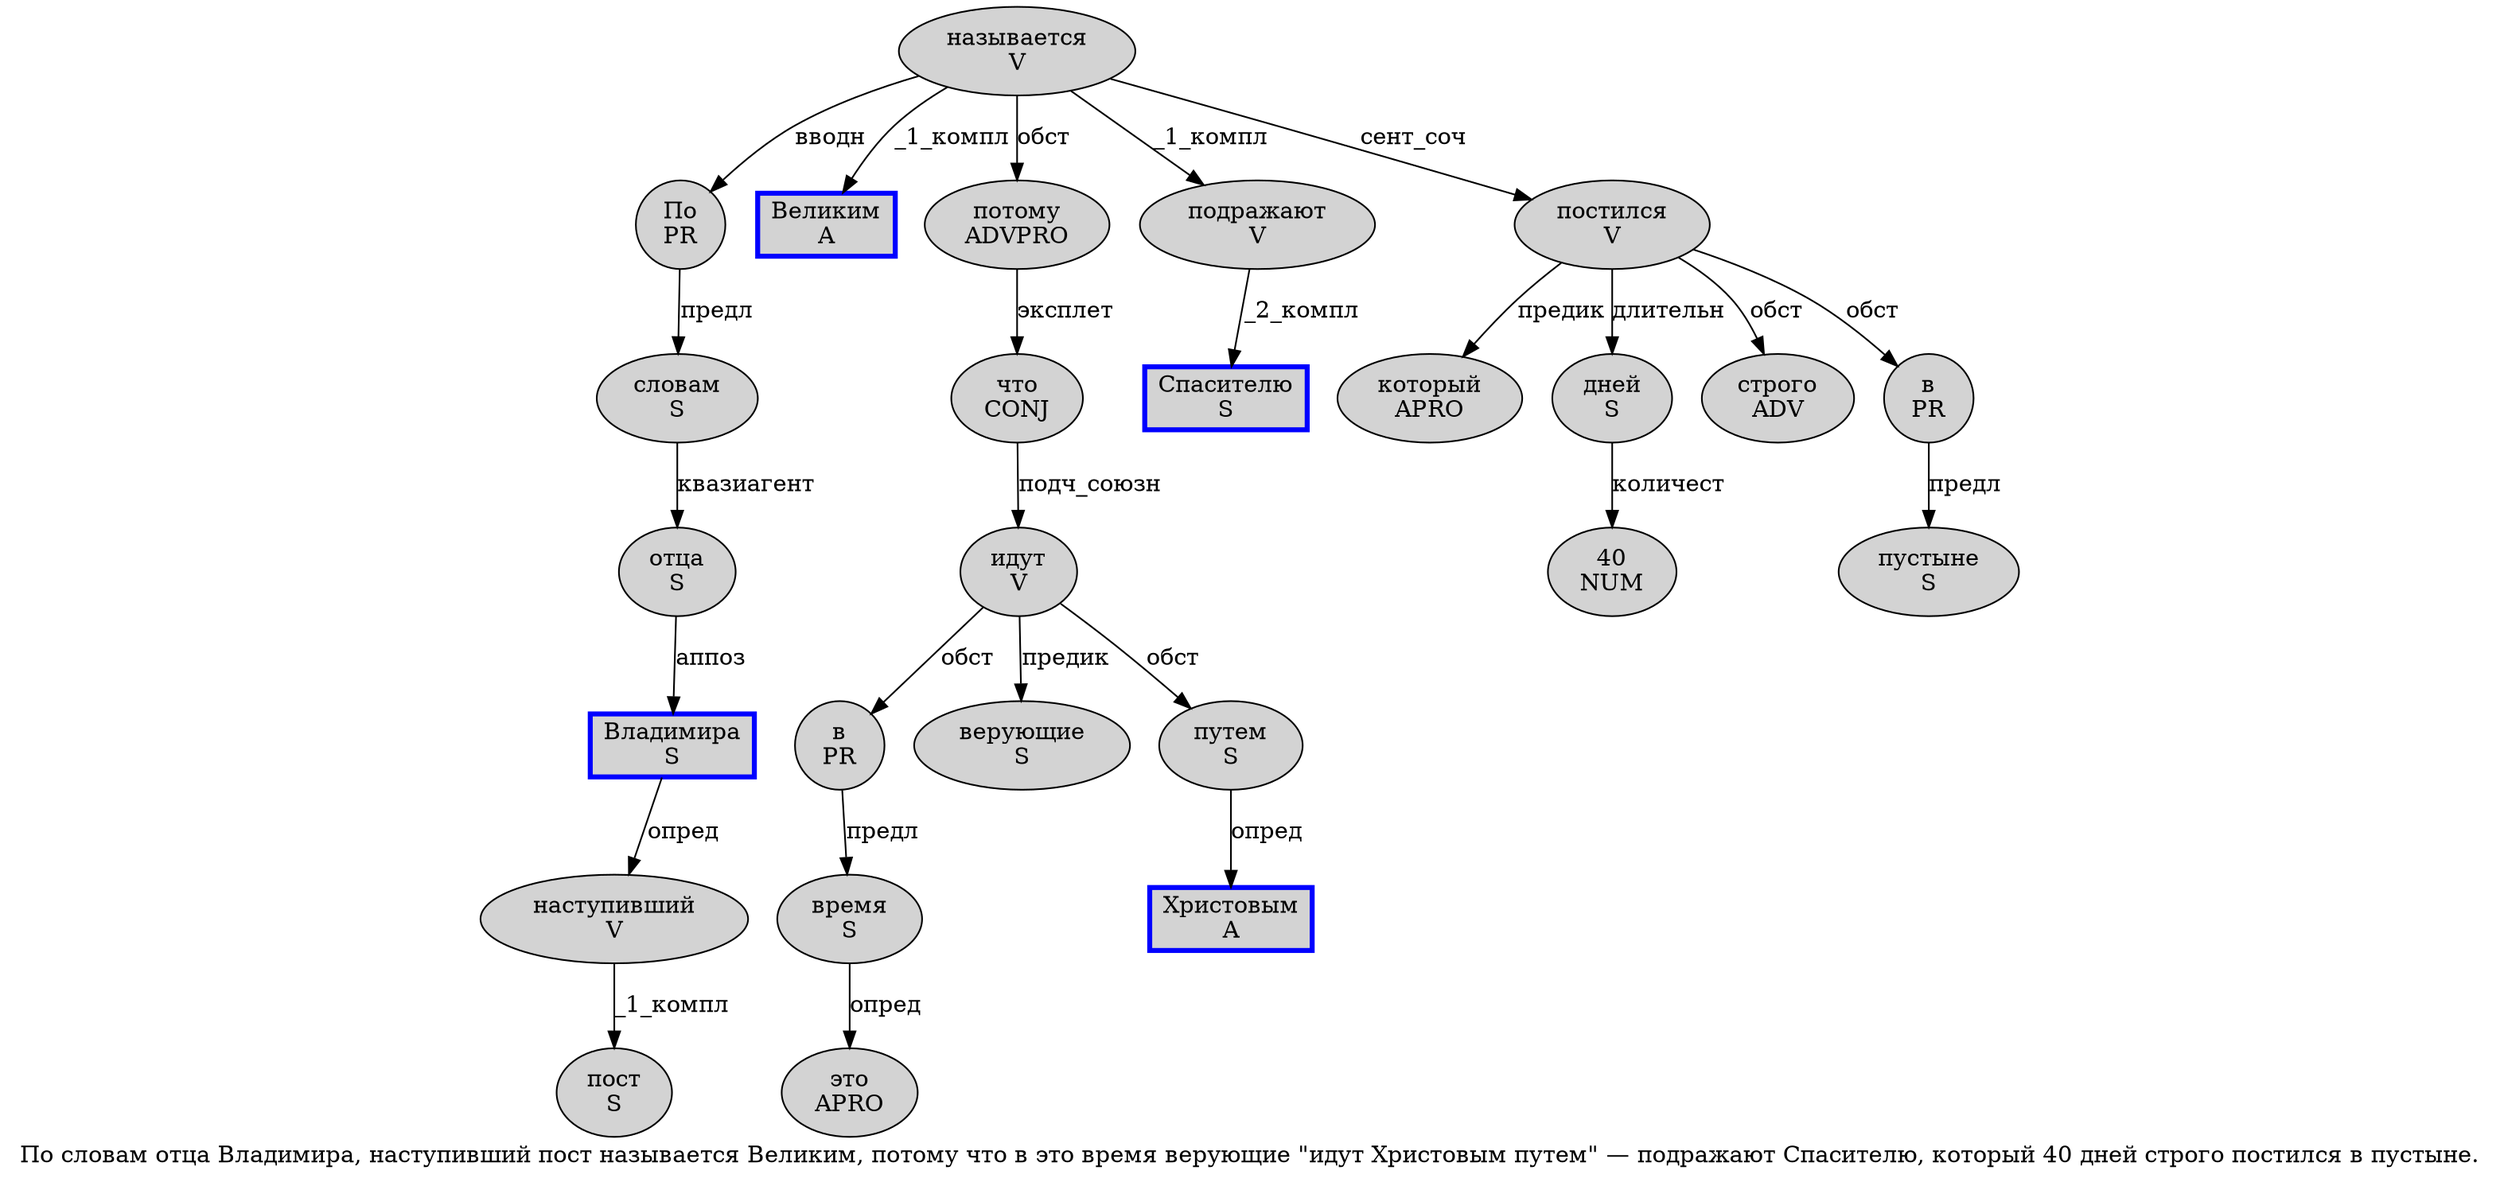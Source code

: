 digraph SENTENCE_630 {
	graph [label="По словам отца Владимира, наступивший пост называется Великим, потому что в это время верующие \"идут Христовым путем\" — подражают Спасителю, который 40 дней строго постился в пустыне."]
	node [style=filled]
		0 [label="По
PR" color="" fillcolor=lightgray penwidth=1 shape=ellipse]
		1 [label="словам
S" color="" fillcolor=lightgray penwidth=1 shape=ellipse]
		2 [label="отца
S" color="" fillcolor=lightgray penwidth=1 shape=ellipse]
		3 [label="Владимира
S" color=blue fillcolor=lightgray penwidth=3 shape=box]
		5 [label="наступивший
V" color="" fillcolor=lightgray penwidth=1 shape=ellipse]
		6 [label="пост
S" color="" fillcolor=lightgray penwidth=1 shape=ellipse]
		7 [label="называется
V" color="" fillcolor=lightgray penwidth=1 shape=ellipse]
		8 [label="Великим
A" color=blue fillcolor=lightgray penwidth=3 shape=box]
		10 [label="потому
ADVPRO" color="" fillcolor=lightgray penwidth=1 shape=ellipse]
		11 [label="что
CONJ" color="" fillcolor=lightgray penwidth=1 shape=ellipse]
		12 [label="в
PR" color="" fillcolor=lightgray penwidth=1 shape=ellipse]
		13 [label="это
APRO" color="" fillcolor=lightgray penwidth=1 shape=ellipse]
		14 [label="время
S" color="" fillcolor=lightgray penwidth=1 shape=ellipse]
		15 [label="верующие
S" color="" fillcolor=lightgray penwidth=1 shape=ellipse]
		17 [label="идут
V" color="" fillcolor=lightgray penwidth=1 shape=ellipse]
		18 [label="Христовым
A" color=blue fillcolor=lightgray penwidth=3 shape=box]
		19 [label="путем
S" color="" fillcolor=lightgray penwidth=1 shape=ellipse]
		22 [label="подражают
V" color="" fillcolor=lightgray penwidth=1 shape=ellipse]
		23 [label="Спасителю
S" color=blue fillcolor=lightgray penwidth=3 shape=box]
		25 [label="который
APRO" color="" fillcolor=lightgray penwidth=1 shape=ellipse]
		26 [label="40
NUM" color="" fillcolor=lightgray penwidth=1 shape=ellipse]
		27 [label="дней
S" color="" fillcolor=lightgray penwidth=1 shape=ellipse]
		28 [label="строго
ADV" color="" fillcolor=lightgray penwidth=1 shape=ellipse]
		29 [label="постился
V" color="" fillcolor=lightgray penwidth=1 shape=ellipse]
		30 [label="в
PR" color="" fillcolor=lightgray penwidth=1 shape=ellipse]
		31 [label="пустыне
S" color="" fillcolor=lightgray penwidth=1 shape=ellipse]
			2 -> 3 [label="аппоз"]
			11 -> 17 [label="подч_союзн"]
			29 -> 25 [label="предик"]
			29 -> 27 [label="длительн"]
			29 -> 28 [label="обст"]
			29 -> 30 [label="обст"]
			27 -> 26 [label="количест"]
			17 -> 12 [label="обст"]
			17 -> 15 [label="предик"]
			17 -> 19 [label="обст"]
			19 -> 18 [label="опред"]
			12 -> 14 [label="предл"]
			14 -> 13 [label="опред"]
			7 -> 0 [label="вводн"]
			7 -> 8 [label="_1_компл"]
			7 -> 10 [label="обст"]
			7 -> 22 [label="_1_компл"]
			7 -> 29 [label="сент_соч"]
			3 -> 5 [label="опред"]
			0 -> 1 [label="предл"]
			10 -> 11 [label="эксплет"]
			30 -> 31 [label="предл"]
			5 -> 6 [label="_1_компл"]
			1 -> 2 [label="квазиагент"]
			22 -> 23 [label="_2_компл"]
}